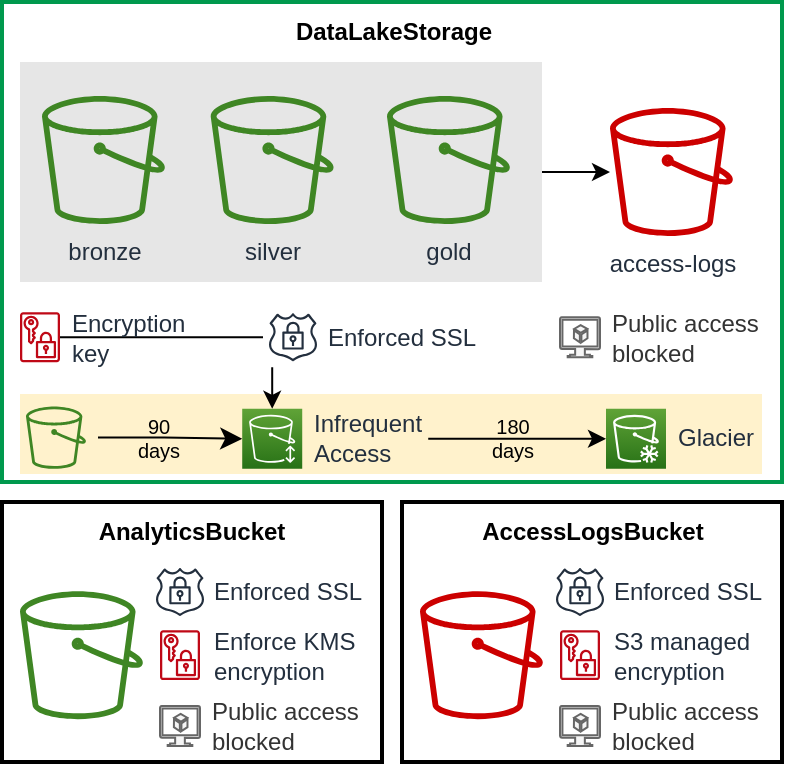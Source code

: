 <mxfile version="15.8.7" type="device" pages="4"><diagram id="8QoGL5_KE23dWj9nmXSr" name="adsf-data-lake"><mxGraphModel dx="946" dy="-2603" grid="1" gridSize="10" guides="1" tooltips="1" connect="1" arrows="1" fold="1" page="1" pageScale="1" pageWidth="850" pageHeight="1100" math="0" shadow="0"><root><mxCell id="0"/><mxCell id="1" parent="0"/><mxCell id="kRMHfiHr7dQ66X-y3se4-2" value="" style="rounded=0;whiteSpace=wrap;html=1;labelBackgroundColor=none;labelBorderColor=none;strokeColor=#00994D;strokeWidth=2;fontSize=12;fontColor=#000000;fillColor=none;verticalAlign=top;" parent="1" vertex="1"><mxGeometry x="201" y="3430" width="390" height="240" as="geometry"/></mxCell><mxCell id="kRMHfiHr7dQ66X-y3se4-39" value="" style="rounded=0;whiteSpace=wrap;html=1;dashed=1;strokeColor=none;fillColor=#fff2cc;" parent="1" vertex="1"><mxGeometry x="210" y="3626" width="371" height="40" as="geometry"/></mxCell><mxCell id="kRMHfiHr7dQ66X-y3se4-10" value="" style="rounded=0;whiteSpace=wrap;html=1;labelPosition=center;verticalLabelPosition=middle;align=center;verticalAlign=middle;horizontal=1;spacingBottom=34;strokeWidth=2;" parent="1" vertex="1"><mxGeometry x="201" y="3680" width="190" height="130" as="geometry"/></mxCell><mxCell id="kRMHfiHr7dQ66X-y3se4-27" style="edgeStyle=orthogonalEdgeStyle;rounded=0;orthogonalLoop=1;jettySize=auto;html=1;exitX=1;exitY=0.5;exitDx=0;exitDy=0;" parent="1" source="kRMHfiHr7dQ66X-y3se4-3" target="kRMHfiHr7dQ66X-y3se4-26" edge="1"><mxGeometry relative="1" as="geometry"/></mxCell><mxCell id="kRMHfiHr7dQ66X-y3se4-3" value="" style="rounded=0;whiteSpace=wrap;html=1;dashed=1;fontColor=#000000;strokeColor=none;fillColor=#E6E6E6;" parent="1" vertex="1"><mxGeometry x="210" y="3460" width="261" height="110" as="geometry"/></mxCell><mxCell id="kRMHfiHr7dQ66X-y3se4-4" value="bronze" style="sketch=0;outlineConnect=0;fontColor=#232F3E;gradientColor=none;fillColor=#3F8624;strokeColor=none;dashed=0;verticalLabelPosition=bottom;verticalAlign=top;align=center;html=1;fontSize=12;fontStyle=0;aspect=fixed;pointerEvents=1;shape=mxgraph.aws4.bucket;" parent="1" vertex="1"><mxGeometry x="221" y="3477" width="61.5" height="64" as="geometry"/></mxCell><mxCell id="kRMHfiHr7dQ66X-y3se4-5" value="silver" style="sketch=0;outlineConnect=0;fontColor=#232F3E;gradientColor=none;fillColor=#3F8624;strokeColor=none;dashed=0;verticalLabelPosition=bottom;verticalAlign=top;align=center;html=1;fontSize=12;fontStyle=0;aspect=fixed;pointerEvents=1;shape=mxgraph.aws4.bucket;" parent="1" vertex="1"><mxGeometry x="305.36" y="3477" width="61.5" height="64" as="geometry"/></mxCell><mxCell id="MSmsBp2X3eazrRLyxI2T-1" value="" style="edgeStyle=orthogonalEdgeStyle;rounded=0;orthogonalLoop=1;jettySize=auto;html=1;" parent="1" source="kRMHfiHr7dQ66X-y3se4-6" target="kRMHfiHr7dQ66X-y3se4-29" edge="1"><mxGeometry relative="1" as="geometry"/></mxCell><mxCell id="kRMHfiHr7dQ66X-y3se4-6" value="&lt;div&gt;Encryption&lt;/div&gt;&lt;div&gt;key&lt;br&gt;&lt;/div&gt;" style="sketch=0;outlineConnect=0;fontColor=#232F3E;gradientColor=none;fillColor=#BF0816;strokeColor=none;dashed=0;verticalLabelPosition=middle;verticalAlign=middle;align=left;html=1;fontSize=12;fontStyle=0;aspect=fixed;pointerEvents=1;shape=mxgraph.aws4.data_encryption_key;rounded=1;labelBackgroundColor=none;labelBorderColor=none;strokeWidth=2;labelPosition=right;spacingLeft=4;" parent="1" vertex="1"><mxGeometry x="210" y="3585" width="20" height="25.22" as="geometry"/></mxCell><mxCell id="kRMHfiHr7dQ66X-y3se4-11" value="" style="sketch=0;outlineConnect=0;fontColor=#232F3E;gradientColor=none;fillColor=#3F8624;strokeColor=none;dashed=0;verticalLabelPosition=bottom;verticalAlign=top;align=center;html=1;fontSize=12;fontStyle=0;aspect=fixed;pointerEvents=1;shape=mxgraph.aws4.bucket;" parent="1" vertex="1"><mxGeometry x="210" y="3724.58" width="61.5" height="64" as="geometry"/></mxCell><mxCell id="kRMHfiHr7dQ66X-y3se4-13" value="&lt;div&gt;Enforced SSL&lt;/div&gt;" style="sketch=0;outlineConnect=0;fontColor=#232F3E;gradientColor=none;strokeColor=#232F3E;fillColor=#ffffff;dashed=0;verticalLabelPosition=middle;verticalAlign=middle;align=left;html=1;fontSize=12;fontStyle=0;aspect=fixed;shape=mxgraph.aws4.resourceIcon;resIcon=mxgraph.aws4.ssl_padlock;labelPosition=right;spacingLeft=0;" parent="1" vertex="1"><mxGeometry x="275.0" y="3710" width="30" height="30" as="geometry"/></mxCell><mxCell id="kRMHfiHr7dQ66X-y3se4-14" value="&lt;div&gt;Enforce KMS&lt;/div&gt;&lt;div&gt;encryption&lt;br&gt;&lt;/div&gt;" style="sketch=0;outlineConnect=0;fontColor=#232F3E;gradientColor=none;fillColor=#BF0816;strokeColor=none;dashed=0;verticalLabelPosition=middle;verticalAlign=middle;align=left;html=1;fontSize=12;fontStyle=0;aspect=fixed;pointerEvents=1;shape=mxgraph.aws4.data_encryption_key;labelPosition=right;spacingRight=4;spacingLeft=5;" parent="1" vertex="1"><mxGeometry x="280" y="3744" width="20" height="25.16" as="geometry"/></mxCell><mxCell id="kRMHfiHr7dQ66X-y3se4-16" value="AnalyticsBucket" style="text;html=1;strokeColor=none;fillColor=none;align=center;verticalAlign=middle;whiteSpace=wrap;rounded=0;fontStyle=1" parent="1" vertex="1"><mxGeometry x="216" y="3680" width="160" height="30" as="geometry"/></mxCell><mxCell id="kRMHfiHr7dQ66X-y3se4-17" value="" style="rounded=0;whiteSpace=wrap;html=1;labelPosition=center;verticalLabelPosition=middle;align=center;verticalAlign=middle;horizontal=1;spacingBottom=34;strokeWidth=2;" parent="1" vertex="1"><mxGeometry x="401" y="3680" width="190" height="130" as="geometry"/></mxCell><mxCell id="kRMHfiHr7dQ66X-y3se4-18" value="" style="sketch=0;outlineConnect=0;fontColor=#232F3E;gradientColor=none;fillColor=#CC0000;strokeColor=none;dashed=0;verticalLabelPosition=bottom;verticalAlign=top;align=center;html=1;fontSize=12;fontStyle=0;aspect=fixed;pointerEvents=1;shape=mxgraph.aws4.bucket;" parent="1" vertex="1"><mxGeometry x="410" y="3724.58" width="61.5" height="64" as="geometry"/></mxCell><mxCell id="kRMHfiHr7dQ66X-y3se4-19" value="&lt;div&gt;Enforced SSL&lt;/div&gt;" style="sketch=0;outlineConnect=0;fontColor=#232F3E;gradientColor=none;strokeColor=#232F3E;fillColor=#ffffff;dashed=0;verticalLabelPosition=middle;verticalAlign=middle;align=left;html=1;fontSize=12;fontStyle=0;aspect=fixed;shape=mxgraph.aws4.resourceIcon;resIcon=mxgraph.aws4.ssl_padlock;labelPosition=right;spacingLeft=0;" parent="1" vertex="1"><mxGeometry x="475.0" y="3710" width="30" height="30" as="geometry"/></mxCell><mxCell id="kRMHfiHr7dQ66X-y3se4-20" value="&lt;div&gt;S3 managed&lt;/div&gt;&lt;div&gt;encryption&lt;br&gt;&lt;/div&gt;" style="sketch=0;outlineConnect=0;fontColor=#232F3E;gradientColor=none;fillColor=#BF0816;strokeColor=none;dashed=0;verticalLabelPosition=middle;verticalAlign=middle;align=left;html=1;fontSize=12;fontStyle=0;aspect=fixed;pointerEvents=1;shape=mxgraph.aws4.data_encryption_key;labelPosition=right;spacingRight=4;spacingLeft=5;" parent="1" vertex="1"><mxGeometry x="480" y="3744" width="20" height="25.16" as="geometry"/></mxCell><mxCell id="kRMHfiHr7dQ66X-y3se4-21" value="AccessLogsBucket" style="text;html=1;strokeColor=none;fillColor=none;align=center;verticalAlign=middle;whiteSpace=wrap;rounded=0;fontStyle=1;strokeWidth=3;" parent="1" vertex="1"><mxGeometry x="393.5" y="3680" width="205" height="30" as="geometry"/></mxCell><mxCell id="kRMHfiHr7dQ66X-y3se4-24" value="DataLakeStorage" style="text;html=1;strokeColor=none;fillColor=none;align=center;verticalAlign=middle;whiteSpace=wrap;rounded=0;fontStyle=1" parent="1" vertex="1"><mxGeometry x="317.11" y="3430" width="160" height="30" as="geometry"/></mxCell><mxCell id="kRMHfiHr7dQ66X-y3se4-25" value="gold" style="sketch=0;outlineConnect=0;fontColor=#232F3E;gradientColor=none;fillColor=#3F8624;strokeColor=none;dashed=0;verticalLabelPosition=bottom;verticalAlign=top;align=center;html=1;fontSize=12;fontStyle=0;aspect=fixed;pointerEvents=1;shape=mxgraph.aws4.bucket;" parent="1" vertex="1"><mxGeometry x="393.5" y="3477" width="61.5" height="64" as="geometry"/></mxCell><mxCell id="kRMHfiHr7dQ66X-y3se4-26" value="access-logs" style="sketch=0;outlineConnect=0;fontColor=#232F3E;gradientColor=none;fillColor=#CC0000;strokeColor=none;dashed=0;verticalLabelPosition=bottom;verticalAlign=top;align=center;html=1;fontSize=12;fontStyle=0;aspect=fixed;pointerEvents=1;shape=mxgraph.aws4.bucket;" parent="1" vertex="1"><mxGeometry x="505" y="3483" width="61.5" height="64" as="geometry"/></mxCell><mxCell id="kRMHfiHr7dQ66X-y3se4-28" value="&lt;div&gt;Enforced SSL&lt;/div&gt;" style="sketch=0;outlineConnect=0;fontColor=#232F3E;gradientColor=none;strokeColor=#232F3E;fillColor=#ffffff;dashed=0;verticalLabelPosition=middle;verticalAlign=middle;align=left;html=1;fontSize=12;fontStyle=0;aspect=fixed;shape=mxgraph.aws4.resourceIcon;resIcon=mxgraph.aws4.ssl_padlock;labelPosition=right;spacingLeft=0;" parent="1" vertex="1"><mxGeometry x="331.5" y="3582.61" width="30" height="30" as="geometry"/></mxCell><mxCell id="kRMHfiHr7dQ66X-y3se4-37" style="edgeStyle=orthogonalEdgeStyle;rounded=0;orthogonalLoop=1;jettySize=auto;html=1;sourcePerimeterSpacing=63;" parent="1" source="kRMHfiHr7dQ66X-y3se4-29" target="kRMHfiHr7dQ66X-y3se4-36" edge="1"><mxGeometry relative="1" as="geometry"/></mxCell><mxCell id="kRMHfiHr7dQ66X-y3se4-29" value="&lt;div style=&quot;font-size: 12px;&quot;&gt;Infrequent&lt;/div&gt;&lt;div style=&quot;font-size: 12px;&quot;&gt;Access&lt;br style=&quot;font-size: 12px;&quot;&gt;&lt;/div&gt;" style="sketch=0;points=[[0,0,0],[0.25,0,0],[0.5,0,0],[0.75,0,0],[1,0,0],[0,1,0],[0.25,1,0],[0.5,1,0],[0.75,1,0],[1,1,0],[0,0.25,0],[0,0.5,0],[0,0.75,0],[1,0.25,0],[1,0.5,0],[1,0.75,0]];outlineConnect=0;fontColor=#232F3E;gradientColor=#60A337;gradientDirection=north;fillColor=#277116;strokeColor=#ffffff;dashed=0;verticalLabelPosition=middle;verticalAlign=middle;align=left;html=1;fontSize=12;fontStyle=0;aspect=fixed;shape=mxgraph.aws4.resourceIcon;resIcon=mxgraph.aws4.infrequent_access_storage_class;labelPosition=right;spacingLeft=4;" parent="1" vertex="1"><mxGeometry x="321.11" y="3633.4" width="30" height="30" as="geometry"/></mxCell><mxCell id="kRMHfiHr7dQ66X-y3se4-33" style="edgeStyle=orthogonalEdgeStyle;rounded=0;orthogonalLoop=1;jettySize=auto;html=1;sourcePerimeterSpacing=6;endSize=8;" parent="1" source="kRMHfiHr7dQ66X-y3se4-30" target="kRMHfiHr7dQ66X-y3se4-29" edge="1"><mxGeometry relative="1" as="geometry"/></mxCell><mxCell id="kRMHfiHr7dQ66X-y3se4-34" value="&lt;div&gt;90&lt;/div&gt;&lt;div&gt;days&lt;/div&gt;" style="edgeLabel;html=1;align=center;verticalAlign=middle;resizable=0;points=[];fontSize=10;labelBackgroundColor=none;" parent="kRMHfiHr7dQ66X-y3se4-33" vertex="1" connectable="0"><mxGeometry x="0.201" y="2" relative="1" as="geometry"><mxPoint x="-13" y="1" as="offset"/></mxGeometry></mxCell><mxCell id="kRMHfiHr7dQ66X-y3se4-30" value="" style="sketch=0;outlineConnect=0;fontColor=#232F3E;gradientColor=none;fillColor=#3F8624;strokeColor=none;dashed=0;verticalLabelPosition=bottom;verticalAlign=top;align=center;html=1;fontSize=12;fontStyle=0;aspect=fixed;pointerEvents=1;shape=mxgraph.aws4.bucket;" parent="1" vertex="1"><mxGeometry x="213" y="3632.19" width="30" height="31.21" as="geometry"/></mxCell><mxCell id="kRMHfiHr7dQ66X-y3se4-36" value="Glacier" style="sketch=0;points=[[0,0,0],[0.25,0,0],[0.5,0,0],[0.75,0,0],[1,0,0],[0,1,0],[0.25,1,0],[0.5,1,0],[0.75,1,0],[1,1,0],[0,0.25,0],[0,0.5,0],[0,0.75,0],[1,0.25,0],[1,0.5,0],[1,0.75,0]];outlineConnect=0;fontColor=#232F3E;gradientColor=#60A337;gradientDirection=north;fillColor=#277116;strokeColor=#ffffff;dashed=0;verticalLabelPosition=middle;verticalAlign=middle;align=left;html=1;fontSize=12;fontStyle=0;aspect=fixed;shape=mxgraph.aws4.resourceIcon;resIcon=mxgraph.aws4.glacier;labelPosition=right;spacingLeft=4;" parent="1" vertex="1"><mxGeometry x="503" y="3633.4" width="30" height="30" as="geometry"/></mxCell><mxCell id="kRMHfiHr7dQ66X-y3se4-38" value="&lt;div&gt;180&lt;/div&gt;&lt;div&gt;days&lt;/div&gt;" style="edgeLabel;html=1;align=center;verticalAlign=middle;resizable=0;points=[];fontSize=10;labelBackgroundColor=none;" parent="1" vertex="1" connectable="0"><mxGeometry x="294.004" y="3655.424" as="geometry"><mxPoint x="162" y="-8" as="offset"/></mxGeometry></mxCell><mxCell id="kRMHfiHr7dQ66X-y3se4-40" value="&lt;div&gt;Public access&lt;/div&gt;&lt;div&gt;blocked&lt;br&gt;&lt;/div&gt;" style="verticalLabelPosition=middle;html=1;verticalAlign=middle;align=left;strokeColor=#666666;fillColor=#f5f5f5;shape=mxgraph.azure.virtual_machine_feature;pointerEvents=1;fontColor=#333333;labelPosition=right;spacingLeft=4;" parent="1" vertex="1"><mxGeometry x="480" y="3587.61" width="20" height="20" as="geometry"/></mxCell><mxCell id="kRMHfiHr7dQ66X-y3se4-41" value="&lt;div&gt;Public access&lt;/div&gt;&lt;div&gt;blocked&lt;br&gt;&lt;/div&gt;" style="verticalLabelPosition=middle;html=1;verticalAlign=middle;align=left;strokeColor=#666666;fillColor=#f5f5f5;shape=mxgraph.azure.virtual_machine_feature;pointerEvents=1;fontColor=#333333;labelPosition=right;spacingLeft=4;" parent="1" vertex="1"><mxGeometry x="280" y="3782" width="20" height="20" as="geometry"/></mxCell><mxCell id="kRMHfiHr7dQ66X-y3se4-42" value="&lt;div&gt;Public access&lt;/div&gt;&lt;div&gt;blocked&lt;br&gt;&lt;/div&gt;" style="verticalLabelPosition=middle;html=1;verticalAlign=middle;align=left;strokeColor=#666666;fillColor=#f5f5f5;shape=mxgraph.azure.virtual_machine_feature;pointerEvents=1;fontColor=#333333;labelPosition=right;spacingLeft=4;" parent="1" vertex="1"><mxGeometry x="480" y="3782" width="20" height="20" as="geometry"/></mxCell></root></mxGraphModel></diagram><diagram id="Vlrb12W_S6oZ7JnPwWX3" name="adsf-data-catalog"><mxGraphModel dx="946" dy="-2603" grid="1" gridSize="10" guides="1" tooltips="1" connect="1" arrows="1" fold="1" page="1" pageScale="1" pageWidth="850" pageHeight="1100" math="0" shadow="0"><root><mxCell id="0"/><mxCell id="1" parent="0"/><mxCell id="nHiqci7y5wepmIj_4Yfp-1" value="" style="rounded=0;whiteSpace=wrap;html=1;labelBackgroundColor=none;labelBorderColor=none;strokeColor=#00994D;strokeWidth=2;fontSize=12;fontColor=#000000;fillColor=none;verticalAlign=top;" parent="1" vertex="1"><mxGeometry x="230" y="3370" width="390" height="240" as="geometry"/></mxCell><mxCell id="nHiqci7y5wepmIj_4Yfp-2" value="" style="rounded=0;whiteSpace=wrap;html=1;fillColor=none;strokeColor=#4c27aa;strokeWidth=2;" parent="1" vertex="1"><mxGeometry x="240" y="3403.08" width="230" height="196.92" as="geometry"/></mxCell><mxCell id="nHiqci7y5wepmIj_4Yfp-3" value="DataCatalogDatabase" style="text;html=1;strokeColor=none;fillColor=none;align=center;verticalAlign=middle;whiteSpace=wrap;rounded=0;fontStyle=1" parent="1" vertex="1"><mxGeometry x="345" y="3370" width="160" height="30" as="geometry"/></mxCell><mxCell id="nHiqci7y5wepmIj_4Yfp-4" value="Glue Data Catalog" style="sketch=0;outlineConnect=0;fontColor=#232F3E;gradientColor=none;fillColor=#4D27AA;strokeColor=none;dashed=0;verticalLabelPosition=middle;verticalAlign=top;align=left;html=1;fontSize=12;fontStyle=0;aspect=fixed;pointerEvents=1;shape=mxgraph.aws4.glue_data_catalog;labelPosition=right;spacingBottom=0;spacingTop=-2;spacingLeft=7;" parent="1" vertex="1"><mxGeometry x="247" y="3410" width="30" height="32.5" as="geometry"/></mxCell><mxCell id="nHiqci7y5wepmIj_4Yfp-5" style="edgeStyle=orthogonalEdgeStyle;rounded=0;orthogonalLoop=1;jettySize=auto;html=1;strokeWidth=2;" parent="1" source="nHiqci7y5wepmIj_4Yfp-7" target="nHiqci7y5wepmIj_4Yfp-12" edge="1"><mxGeometry relative="1" as="geometry"/></mxCell><mxCell id="nHiqci7y5wepmIj_4Yfp-6" style="edgeStyle=orthogonalEdgeStyle;rounded=0;orthogonalLoop=1;jettySize=auto;html=1;strokeWidth=2;targetPerimeterSpacing=2;sourcePerimeterSpacing=14;" parent="1" source="nHiqci7y5wepmIj_4Yfp-7" target="nHiqci7y5wepmIj_4Yfp-10" edge="1"><mxGeometry relative="1" as="geometry"/></mxCell><mxCell id="nHiqci7y5wepmIj_4Yfp-7" value="Crawler" style="sketch=0;outlineConnect=0;fontColor=#232F3E;gradientColor=none;fillColor=#4D27AA;strokeColor=none;dashed=0;verticalLabelPosition=bottom;verticalAlign=top;align=center;html=1;fontSize=12;fontStyle=0;aspect=fixed;pointerEvents=1;shape=mxgraph.aws4.glue_crawlers;spacingTop=-6;" parent="1" vertex="1"><mxGeometry x="520" y="3450.18" width="50" height="50" as="geometry"/></mxCell><mxCell id="nHiqci7y5wepmIj_4Yfp-10" value="Location bucket" style="sketch=0;outlineConnect=0;fontColor=#232F3E;gradientColor=none;fillColor=#3f8624;strokeColor=none;dashed=1;verticalLabelPosition=bottom;verticalAlign=top;align=center;html=1;fontSize=12;fontStyle=0;aspect=fixed;pointerEvents=1;shape=mxgraph.aws4.bucket;fillStyle=auto;" parent="1" vertex="1"><mxGeometry x="525" y="3540" width="40" height="41.63" as="geometry"/></mxCell><mxCell id="nHiqci7y5wepmIj_4Yfp-11" value="" style="rounded=0;whiteSpace=wrap;html=1;fillColor=none;strokeColor=#4d27aa;dashed=1;" parent="1" vertex="1"><mxGeometry x="250" y="3490" width="210" height="100" as="geometry"/></mxCell><mxCell id="nHiqci7y5wepmIj_4Yfp-12" value="Database" style="html=1;verticalLabelPosition=bottom;align=center;labelBackgroundColor=#ffffff;verticalAlign=top;strokeWidth=2;strokeColor=#4D27AA;shadow=0;dashed=0;shape=mxgraph.ios7.icons.data;rounded=1;labelBorderColor=#FFFFFF;fontSize=12;fontColor=#000000;fillColor=default;gradientColor=none;labelPosition=center;spacingLeft=4;aspect=fixed;" parent="1" vertex="1"><mxGeometry x="330" y="3450" width="50" height="50.18" as="geometry"/></mxCell><mxCell id="nHiqci7y5wepmIj_4Yfp-13" value="" style="sketch=0;outlineConnect=0;fontColor=#232F3E;gradientColor=none;fillColor=#A3A3A3;strokeColor=none;dashed=0;verticalLabelPosition=bottom;verticalAlign=top;align=center;html=1;fontSize=12;fontStyle=0;aspect=fixed;pointerEvents=1;shape=mxgraph.aws4.table;" parent="1" vertex="1"><mxGeometry x="285" y="3534.41" width="37.78" height="37.78" as="geometry"/></mxCell><mxCell id="nHiqci7y5wepmIj_4Yfp-14" value="" style="sketch=0;outlineConnect=0;fontColor=#232F3E;gradientColor=none;fillColor=#A3A3A3;strokeColor=none;dashed=0;verticalLabelPosition=bottom;verticalAlign=top;align=center;html=1;fontSize=12;fontStyle=0;aspect=fixed;pointerEvents=1;shape=mxgraph.aws4.table;" parent="1" vertex="1"><mxGeometry x="335" y="3534.41" width="37.78" height="37.78" as="geometry"/></mxCell><mxCell id="nHiqci7y5wepmIj_4Yfp-15" value="" style="sketch=0;outlineConnect=0;fontColor=#232F3E;gradientColor=none;fillColor=#A3A3A3;strokeColor=none;dashed=0;verticalLabelPosition=bottom;verticalAlign=top;align=center;html=1;fontSize=12;fontStyle=0;aspect=fixed;pointerEvents=1;shape=mxgraph.aws4.table;" parent="1" vertex="1"><mxGeometry x="385" y="3534.41" width="37.78" height="37.78" as="geometry"/></mxCell></root></mxGraphModel></diagram><diagram id="i7HBYi7g8EeDxkwGBpo9" name="adsf-spark-runtime"><mxGraphModel dx="96" dy="-2603" grid="1" gridSize="10" guides="1" tooltips="1" connect="1" arrows="1" fold="1" page="1" pageScale="1" pageWidth="850" pageHeight="1100" math="0" shadow="0"><root><mxCell id="0"/><mxCell id="1" parent="0"/><mxCell id="0DlgXOf5-Aflz_P1ptAj-1" value="" style="rounded=0;whiteSpace=wrap;html=1;labelBackgroundColor=none;labelBorderColor=none;strokeColor=#00994D;strokeWidth=2;fontSize=12;fontColor=#000000;fillColor=none;verticalAlign=top;" parent="1" vertex="1"><mxGeometry x="1040" y="3340" width="390" height="240" as="geometry"/></mxCell><mxCell id="0DlgXOf5-Aflz_P1ptAj-2" value="SparkRuntimeServerless" style="text;html=1;strokeColor=none;fillColor=none;align=center;verticalAlign=middle;whiteSpace=wrap;rounded=0;fontStyle=1" parent="1" vertex="1"><mxGeometry x="1155" y="3340" width="160" height="30" as="geometry"/></mxCell><mxCell id="0DlgXOf5-Aflz_P1ptAj-4" value="&lt;div&gt;Spark EMR Serverless&lt;/div&gt;&lt;div&gt;Application&lt;br&gt;&lt;/div&gt;" style="sketch=0;points=[[0,0,0],[0.25,0,0],[0.5,0,0],[0.75,0,0],[1,0,0],[0,1,0],[0.25,1,0],[0.5,1,0],[0.75,1,0],[1,1,0],[0,0.25,0],[0,0.5,0],[0,0.75,0],[1,0.25,0],[1,0.5,0],[1,0.75,0]];outlineConnect=0;fontColor=#232F3E;gradientColor=#945DF2;gradientDirection=north;fillColor=#5A30B5;strokeColor=#ffffff;dashed=0;verticalLabelPosition=bottom;verticalAlign=top;align=center;html=1;fontSize=12;fontStyle=0;aspect=fixed;shape=mxgraph.aws4.resourceIcon;resIcon=mxgraph.aws4.emr;" parent="1" vertex="1"><mxGeometry x="1090" y="3373" width="50" height="50" as="geometry"/></mxCell><mxCell id="0DlgXOf5-Aflz_P1ptAj-5" value="CreateExecutionRole" style="rounded=0;whiteSpace=wrap;html=1;fillColor=none;labelPosition=center;verticalLabelPosition=top;align=center;verticalAlign=bottom;spacingTop=0;spacingBottom=-23;strokeWidth=2;dashed=1;strokeColor=#919191;" parent="1" vertex="1"><mxGeometry x="1200" y="3373" width="210" height="87" as="geometry"/></mxCell><mxCell id="0DlgXOf5-Aflz_P1ptAj-6" value="grantJobExecution" style="rounded=0;whiteSpace=wrap;html=1;labelPosition=center;verticalLabelPosition=top;align=center;verticalAlign=bottom;spacingTop=0;spacingBottom=-23;strokeWidth=2;dashed=1;strokeColor=#919191;fillColor=none;" parent="1" vertex="1"><mxGeometry x="1200" y="3480" width="120" height="90" as="geometry"/></mxCell><mxCell id="0DlgXOf5-Aflz_P1ptAj-7" value="Policy" style="sketch=0;outlineConnect=0;fontColor=#232F3E;gradientColor=none;fillColor=#3F8624;strokeColor=none;dashed=0;verticalLabelPosition=bottom;verticalAlign=top;align=center;html=1;fontSize=12;fontStyle=0;aspect=fixed;pointerEvents=1;shape=mxgraph.aws4.policy;spacingBottom=0;spacingTop=-4;" parent="1" vertex="1"><mxGeometry x="1240" y="3401.82" width="40" height="34.36" as="geometry"/></mxCell><mxCell id="0DlgXOf5-Aflz_P1ptAj-8" style="edgeStyle=orthogonalEdgeStyle;rounded=0;orthogonalLoop=1;jettySize=auto;html=1;strokeWidth=2;targetPerimeterSpacing=2;" parent="1" source="0DlgXOf5-Aflz_P1ptAj-10" target="0DlgXOf5-Aflz_P1ptAj-7" edge="1"><mxGeometry relative="1" as="geometry"/></mxCell><mxCell id="0DlgXOf5-Aflz_P1ptAj-9" style="edgeStyle=orthogonalEdgeStyle;rounded=0;orthogonalLoop=1;jettySize=auto;html=1;strokeWidth=2;sourcePerimeterSpacing=20;" parent="1" source="0DlgXOf5-Aflz_P1ptAj-10" target="0DlgXOf5-Aflz_P1ptAj-12" edge="1"><mxGeometry relative="1" as="geometry"><Array as="points"><mxPoint x="1340" y="3535"/></Array></mxGeometry></mxCell><mxCell id="0DlgXOf5-Aflz_P1ptAj-10" value="Execution role" style="sketch=0;outlineConnect=0;fontColor=#232F3E;gradientColor=none;fillColor=#BF0816;strokeColor=none;dashed=0;verticalLabelPosition=bottom;verticalAlign=top;align=center;html=1;fontSize=12;fontStyle=0;aspect=fixed;pointerEvents=1;shape=mxgraph.aws4.role;" parent="1" vertex="1"><mxGeometry x="1315" y="3404.9" width="50" height="28.2" as="geometry"/></mxCell><mxCell id="0DlgXOf5-Aflz_P1ptAj-11" style="edgeStyle=orthogonalEdgeStyle;rounded=0;orthogonalLoop=1;jettySize=auto;html=1;strokeWidth=2;targetPerimeterSpacing=35;" parent="1" source="0DlgXOf5-Aflz_P1ptAj-12" target="0DlgXOf5-Aflz_P1ptAj-4" edge="1"><mxGeometry relative="1" as="geometry"/></mxCell><mxCell id="0DlgXOf5-Aflz_P1ptAj-12" value="" style="sketch=0;outlineConnect=0;fontColor=#232F3E;gradientColor=none;fillColor=#BF0816;strokeColor=none;dashed=0;verticalLabelPosition=bottom;verticalAlign=top;align=center;html=1;fontSize=12;fontStyle=0;aspect=fixed;pointerEvents=1;shape=mxgraph.aws4.permissions;" parent="1" vertex="1"><mxGeometry x="1240" y="3509.68" width="40" height="50.32" as="geometry"/></mxCell></root></mxGraphModel></diagram><diagram id="qlGjnNHu5jVluBlbsyxu" name="adsf-spark-cicd"><mxGraphModel dx="946" dy="-2611" grid="1" gridSize="10" guides="1" tooltips="1" connect="1" arrows="1" fold="1" page="1" pageScale="1" pageWidth="1169" pageHeight="827" math="0" shadow="0"><root><mxCell id="DcSgZJO-4cd86POMKWkW-0"/><mxCell id="DcSgZJO-4cd86POMKWkW-1" parent="DcSgZJO-4cd86POMKWkW-0"/><mxCell id="xJVMBIb6oNWlEzleKx5i-0" value="" style="rounded=0;whiteSpace=wrap;html=1;labelBackgroundColor=none;labelBorderColor=none;strokeColor=#00994D;strokeWidth=2;fontSize=12;fontColor=#000000;fillColor=none;verticalAlign=top;" parent="DcSgZJO-4cd86POMKWkW-1" vertex="1"><mxGeometry x="60" y="3440" width="700" height="520" as="geometry"/></mxCell><mxCell id="xJVMBIb6oNWlEzleKx5i-1" value="CICD account" style="points=[[0,0],[0.25,0],[0.5,0],[0.75,0],[1,0],[1,0.25],[1,0.5],[1,0.75],[1,1],[0.75,1],[0.5,1],[0.25,1],[0,1],[0,0.75],[0,0.5],[0,0.25]];outlineConnect=0;gradientColor=none;html=1;whiteSpace=wrap;fontSize=12;fontStyle=0;shape=mxgraph.aws4.group;grIcon=mxgraph.aws4.group_aws_cloud_alt;strokeColor=#232F3E;fillColor=none;verticalAlign=top;align=left;spacingLeft=30;fontColor=#232F3E;dashed=0;" parent="DcSgZJO-4cd86POMKWkW-1" vertex="1"><mxGeometry x="80" y="3500" width="460" height="440" as="geometry"/></mxCell><mxCell id="Pgur6GxoaMQSy7VryqED-6" value="" style="rounded=0;whiteSpace=wrap;html=1;labelPosition=center;verticalLabelPosition=top;align=center;verticalAlign=bottom;spacingTop=0;spacingBottom=-23;strokeWidth=2;dashed=1;strokeColor=#919191;fillColor=none;" parent="DcSgZJO-4cd86POMKWkW-1" vertex="1"><mxGeometry x="100" y="3690" width="220" height="230" as="geometry"/></mxCell><mxCell id="jKmmqX4c0ydyfhrExZW9-4" style="edgeStyle=orthogonalEdgeStyle;rounded=0;orthogonalLoop=1;jettySize=auto;html=1;" parent="DcSgZJO-4cd86POMKWkW-1" source="xJVMBIb6oNWlEzleKx5i-2" target="KQ9VF0SSMXBlun08OUFQ-0" edge="1"><mxGeometry relative="1" as="geometry"/></mxCell><mxCell id="xJVMBIb6oNWlEzleKx5i-2" value="CodeCommit &lt;br&gt;Repository" style="sketch=0;points=[[0,0,0],[0.25,0,0],[0.5,0,0],[0.75,0,0],[1,0,0],[0,1,0],[0.25,1,0],[0.5,1,0],[0.75,1,0],[1,1,0],[0,0.25,0],[0,0.5,0],[0,0.75,0],[1,0.25,0],[1,0.5,0],[1,0.75,0]];outlineConnect=0;fontColor=#232F3E;gradientColor=#4D72F3;gradientDirection=north;fillColor=#3334B9;strokeColor=#ffffff;dashed=0;verticalLabelPosition=bottom;verticalAlign=top;align=center;html=1;fontSize=12;fontStyle=0;aspect=fixed;shape=mxgraph.aws4.resourceIcon;resIcon=mxgraph.aws4.codecommit;" parent="DcSgZJO-4cd86POMKWkW-1" vertex="1"><mxGeometry x="180" y="3705" width="60" height="60" as="geometry"/></mxCell><mxCell id="jKmmqX4c0ydyfhrExZW9-0" value="|----spark-business-code&lt;br&gt;|&amp;nbsp; &amp;nbsp; &amp;nbsp; &amp;nbsp; |----src&lt;br&gt;|&amp;nbsp; &amp;nbsp; &amp;nbsp; &amp;nbsp; |----test&lt;br&gt;|----cdk-code&lt;br&gt;|&amp;nbsp; &amp;nbsp; &amp;nbsp; &amp;nbsp;|----CICD-stack&lt;br&gt;|&amp;nbsp; &amp;nbsp; &amp;nbsp; &amp;nbsp;|----Spark-application-stack" style="text;html=1;strokeColor=none;fillColor=none;align=left;verticalAlign=middle;whiteSpace=wrap;rounded=0;" parent="DcSgZJO-4cd86POMKWkW-1" vertex="1"><mxGeometry x="130" y="3815" width="210" height="80" as="geometry"/></mxCell><mxCell id="jKmmqX4c0ydyfhrExZW9-1" style="edgeStyle=orthogonalEdgeStyle;rounded=0;orthogonalLoop=1;jettySize=auto;html=1;" parent="DcSgZJO-4cd86POMKWkW-1" source="KQ9VF0SSMXBlun08OUFQ-0" target="HPjrCVUO5mqk0Gx8eOY_-1" edge="1"><mxGeometry relative="1" as="geometry"/></mxCell><mxCell id="jKmmqX4c0ydyfhrExZW9-3" style="edgeStyle=orthogonalEdgeStyle;rounded=0;orthogonalLoop=1;jettySize=auto;html=1;entryX=-0.003;entryY=0.133;entryDx=0;entryDy=0;entryPerimeter=0;" parent="DcSgZJO-4cd86POMKWkW-1" source="KQ9VF0SSMXBlun08OUFQ-0" target="Pgur6GxoaMQSy7VryqED-0" edge="1"><mxGeometry relative="1" as="geometry"><Array as="points"><mxPoint x="380" y="3590"/><mxPoint x="401" y="3591"/></Array></mxGeometry></mxCell><mxCell id="KQ9VF0SSMXBlun08OUFQ-0" value="CodePipeline&lt;br&gt;CICD pipepline" style="sketch=0;points=[[0,0,0],[0.25,0,0],[0.5,0,0],[0.75,0,0],[1,0,0],[0,1,0],[0.25,1,0],[0.5,1,0],[0.75,1,0],[1,1,0],[0,0.25,0],[0,0.5,0],[0,0.75,0],[1,0.25,0],[1,0.5,0],[1,0.75,0]];outlineConnect=0;fontColor=#232F3E;gradientColor=#4D72F3;gradientDirection=north;fillColor=#3334B9;strokeColor=#ffffff;dashed=0;verticalLabelPosition=top;verticalAlign=bottom;align=center;html=1;fontSize=12;fontStyle=0;aspect=fixed;shape=mxgraph.aws4.resourceIcon;resIcon=mxgraph.aws4.codepipeline;labelPosition=center;" parent="DcSgZJO-4cd86POMKWkW-1" vertex="1"><mxGeometry x="300" y="3560" width="60" height="60" as="geometry"/></mxCell><mxCell id="Pgur6GxoaMQSy7VryqED-0" value="" style="rounded=0;whiteSpace=wrap;html=1;labelPosition=center;verticalLabelPosition=top;align=center;verticalAlign=bottom;spacingTop=0;spacingBottom=-23;strokeWidth=2;dashed=1;strokeColor=#919191;fillColor=none;" parent="DcSgZJO-4cd86POMKWkW-1" vertex="1"><mxGeometry x="400" y="3540" width="120" height="380" as="geometry"/></mxCell><mxCell id="Pgur6GxoaMQSy7VryqED-1" value="CodeBuild&lt;br&gt;Unit tests&lt;br&gt;CDK Synth" style="sketch=0;points=[[0,0,0],[0.25,0,0],[0.5,0,0],[0.75,0,0],[1,0,0],[0,1,0],[0.25,1,0],[0.5,1,0],[0.75,1,0],[1,1,0],[0,0.25,0],[0,0.5,0],[0,0.75,0],[1,0.25,0],[1,0.5,0],[1,0.75,0]];outlineConnect=0;fontColor=#232F3E;gradientColor=#4D72F3;gradientDirection=north;fillColor=#3334B9;strokeColor=#ffffff;dashed=0;verticalLabelPosition=bottom;verticalAlign=top;align=center;html=1;fontSize=12;fontStyle=0;aspect=fixed;shape=mxgraph.aws4.resourceIcon;resIcon=mxgraph.aws4.codebuild;" parent="DcSgZJO-4cd86POMKWkW-1" vertex="1"><mxGeometry x="430" y="3560" width="60" height="60" as="geometry"/></mxCell><mxCell id="Pgur6GxoaMQSy7VryqED-15" style="edgeStyle=orthogonalEdgeStyle;rounded=0;orthogonalLoop=1;jettySize=auto;html=1;" parent="DcSgZJO-4cd86POMKWkW-1" source="Pgur6GxoaMQSy7VryqED-2" target="Pgur6GxoaMQSy7VryqED-14" edge="1"><mxGeometry relative="1" as="geometry"><Array as="points"><mxPoint x="650" y="3715"/><mxPoint x="650" y="3715"/></Array></mxGeometry></mxCell><mxCell id="Pgur6GxoaMQSy7VryqED-2" value="CodeBuild&lt;br&gt;Staging&lt;br&gt;Integration Tests" style="sketch=0;points=[[0,0,0],[0.25,0,0],[0.5,0,0],[0.75,0,0],[1,0,0],[0,1,0],[0.25,1,0],[0.5,1,0],[0.75,1,0],[1,1,0],[0,0.25,0],[0,0.5,0],[0,0.75,0],[1,0.25,0],[1,0.5,0],[1,0.75,0]];outlineConnect=0;fontColor=#232F3E;gradientColor=#4D72F3;gradientDirection=north;fillColor=#3334B9;strokeColor=#ffffff;dashed=0;verticalLabelPosition=bottom;verticalAlign=top;align=center;html=1;fontSize=12;fontStyle=0;aspect=fixed;shape=mxgraph.aws4.resourceIcon;resIcon=mxgraph.aws4.codebuild;" parent="DcSgZJO-4cd86POMKWkW-1" vertex="1"><mxGeometry x="430" y="3685" width="60" height="60" as="geometry"/></mxCell><mxCell id="Pgur6GxoaMQSy7VryqED-12" style="edgeStyle=orthogonalEdgeStyle;rounded=0;orthogonalLoop=1;jettySize=auto;html=1;" parent="DcSgZJO-4cd86POMKWkW-1" source="Pgur6GxoaMQSy7VryqED-5" target="Pgur6GxoaMQSy7VryqED-11" edge="1"><mxGeometry relative="1" as="geometry"><Array as="points"><mxPoint x="630" y="3840"/><mxPoint x="630" y="3840"/></Array></mxGeometry></mxCell><mxCell id="Pgur6GxoaMQSy7VryqED-5" value="CodeBuild&lt;br&gt;Production" style="sketch=0;points=[[0,0,0],[0.25,0,0],[0.5,0,0],[0.75,0,0],[1,0,0],[0,1,0],[0.25,1,0],[0.5,1,0],[0.75,1,0],[1,1,0],[0,0.25,0],[0,0.5,0],[0,0.75,0],[1,0.25,0],[1,0.5,0],[1,0.75,0]];outlineConnect=0;fontColor=#232F3E;gradientColor=#4D72F3;gradientDirection=north;fillColor=#3334B9;strokeColor=#ffffff;dashed=0;verticalLabelPosition=bottom;verticalAlign=top;align=center;html=1;fontSize=12;fontStyle=0;aspect=fixed;shape=mxgraph.aws4.resourceIcon;resIcon=mxgraph.aws4.codebuild;" parent="DcSgZJO-4cd86POMKWkW-1" vertex="1"><mxGeometry x="430" y="3810" width="60" height="60" as="geometry"/></mxCell><mxCell id="Pgur6GxoaMQSy7VryqED-10" value="PROD account" style="points=[[0,0],[0.25,0],[0.5,0],[0.75,0],[1,0],[1,0.25],[1,0.5],[1,0.75],[1,1],[0.75,1],[0.5,1],[0.25,1],[0,1],[0,0.75],[0,0.5],[0,0.25]];outlineConnect=0;gradientColor=none;html=1;whiteSpace=wrap;fontSize=12;fontStyle=0;shape=mxgraph.aws4.group;grIcon=mxgraph.aws4.group_aws_cloud_alt;strokeColor=#232F3E;fillColor=none;verticalAlign=top;align=left;spacingLeft=30;fontColor=#232F3E;dashed=0;" parent="DcSgZJO-4cd86POMKWkW-1" vertex="1"><mxGeometry x="570" y="3790" width="170" height="130" as="geometry"/></mxCell><mxCell id="Pgur6GxoaMQSy7VryqED-11" value="CloudFormation&lt;br&gt;Spark Application Stack" style="sketch=0;points=[[0,0,0],[0.25,0,0],[0.5,0,0],[0.75,0,0],[1,0,0],[0,1,0],[0.25,1,0],[0.5,1,0],[0.75,1,0],[1,1,0],[0,0.25,0],[0,0.5,0],[0,0.75,0],[1,0.25,0],[1,0.5,0],[1,0.75,0]];points=[[0,0,0],[0.25,0,0],[0.5,0,0],[0.75,0,0],[1,0,0],[0,1,0],[0.25,1,0],[0.5,1,0],[0.75,1,0],[1,1,0],[0,0.25,0],[0,0.5,0],[0,0.75,0],[1,0.25,0],[1,0.5,0],[1,0.75,0]];outlineConnect=0;fontColor=#232F3E;gradientColor=#F34482;gradientDirection=north;fillColor=#BC1356;strokeColor=#ffffff;dashed=0;verticalLabelPosition=bottom;verticalAlign=top;align=center;html=1;fontSize=12;fontStyle=0;aspect=fixed;shape=mxgraph.aws4.resourceIcon;resIcon=mxgraph.aws4.cloudformation;" parent="DcSgZJO-4cd86POMKWkW-1" vertex="1"><mxGeometry x="626" y="3820" width="60" height="60" as="geometry"/></mxCell><mxCell id="Pgur6GxoaMQSy7VryqED-13" value="STAGING account" style="points=[[0,0],[0.25,0],[0.5,0],[0.75,0],[1,0],[1,0.25],[1,0.5],[1,0.75],[1,1],[0.75,1],[0.5,1],[0.25,1],[0,1],[0,0.75],[0,0.5],[0,0.25]];outlineConnect=0;gradientColor=none;html=1;whiteSpace=wrap;fontSize=12;fontStyle=0;shape=mxgraph.aws4.group;grIcon=mxgraph.aws4.group_aws_cloud_alt;strokeColor=#232F3E;fillColor=none;verticalAlign=top;align=left;spacingLeft=30;fontColor=#232F3E;dashed=0;" parent="DcSgZJO-4cd86POMKWkW-1" vertex="1"><mxGeometry x="570" y="3630" width="170" height="140" as="geometry"/></mxCell><mxCell id="Pgur6GxoaMQSy7VryqED-14" value="CloudFormation&lt;br&gt;Spark Application Stack" style="sketch=0;points=[[0,0,0],[0.25,0,0],[0.5,0,0],[0.75,0,0],[1,0,0],[0,1,0],[0.25,1,0],[0.5,1,0],[0.75,1,0],[1,1,0],[0,0.25,0],[0,0.5,0],[0,0.75,0],[1,0.25,0],[1,0.5,0],[1,0.75,0]];points=[[0,0,0],[0.25,0,0],[0.5,0,0],[0.75,0,0],[1,0,0],[0,1,0],[0.25,1,0],[0.5,1,0],[0.75,1,0],[1,1,0],[0,0.25,0],[0,0.5,0],[0,0.75,0],[1,0.25,0],[1,0.5,0],[1,0.75,0]];outlineConnect=0;fontColor=#232F3E;gradientColor=#F34482;gradientDirection=north;fillColor=#BC1356;strokeColor=#ffffff;dashed=0;verticalLabelPosition=bottom;verticalAlign=top;align=center;html=1;fontSize=12;fontStyle=0;aspect=fixed;shape=mxgraph.aws4.resourceIcon;resIcon=mxgraph.aws4.cloudformation;" parent="DcSgZJO-4cd86POMKWkW-1" vertex="1"><mxGeometry x="626" y="3670" width="60" height="60" as="geometry"/></mxCell><mxCell id="jKmmqX4c0ydyfhrExZW9-2" style="edgeStyle=orthogonalEdgeStyle;rounded=0;orthogonalLoop=1;jettySize=auto;html=1;" parent="DcSgZJO-4cd86POMKWkW-1" source="HPjrCVUO5mqk0Gx8eOY_-0" target="HPjrCVUO5mqk0Gx8eOY_-1" edge="1"><mxGeometry relative="1" as="geometry"/></mxCell><mxCell id="HPjrCVUO5mqk0Gx8eOY_-0" value="&lt;div&gt;KMS&lt;/div&gt;&lt;div&gt;Encryption&amp;nbsp;&lt;span&gt;key&lt;/span&gt;&lt;/div&gt;" style="sketch=0;outlineConnect=0;fontColor=#232F3E;gradientColor=none;fillColor=#BF0816;strokeColor=none;dashed=0;verticalLabelPosition=bottom;verticalAlign=top;align=center;html=1;fontSize=12;fontStyle=0;aspect=fixed;pointerEvents=1;shape=mxgraph.aws4.data_encryption_key;rounded=1;labelBackgroundColor=none;labelBorderColor=none;strokeWidth=2;labelPosition=center;spacingLeft=4;" parent="DcSgZJO-4cd86POMKWkW-1" vertex="1"><mxGeometry x="110" y="3564.38" width="40" height="50.44" as="geometry"/></mxCell><mxCell id="HPjrCVUO5mqk0Gx8eOY_-1" value="S3&lt;br&gt;Artifact bucket" style="sketch=0;outlineConnect=0;fontColor=#232F3E;gradientColor=none;fillColor=#3F8624;strokeColor=none;dashed=0;verticalLabelPosition=bottom;verticalAlign=top;align=center;html=1;fontSize=12;fontStyle=0;aspect=fixed;pointerEvents=1;shape=mxgraph.aws4.bucket_with_objects;" parent="DcSgZJO-4cd86POMKWkW-1" vertex="1"><mxGeometry x="190" y="3561" width="55" height="57.2" as="geometry"/></mxCell><mxCell id="16HkbgnR-aLQfFxTma34-0" value="&lt;b style=&quot;font-size: 16px;&quot;&gt;SparkCICDPipeline&lt;/b&gt;" style="text;html=1;strokeColor=none;fillColor=none;align=center;verticalAlign=middle;whiteSpace=wrap;rounded=0;fontSize=16;" parent="DcSgZJO-4cd86POMKWkW-1" vertex="1"><mxGeometry x="380" y="3450" width="60" height="30" as="geometry"/></mxCell></root></mxGraphModel></diagram></mxfile>